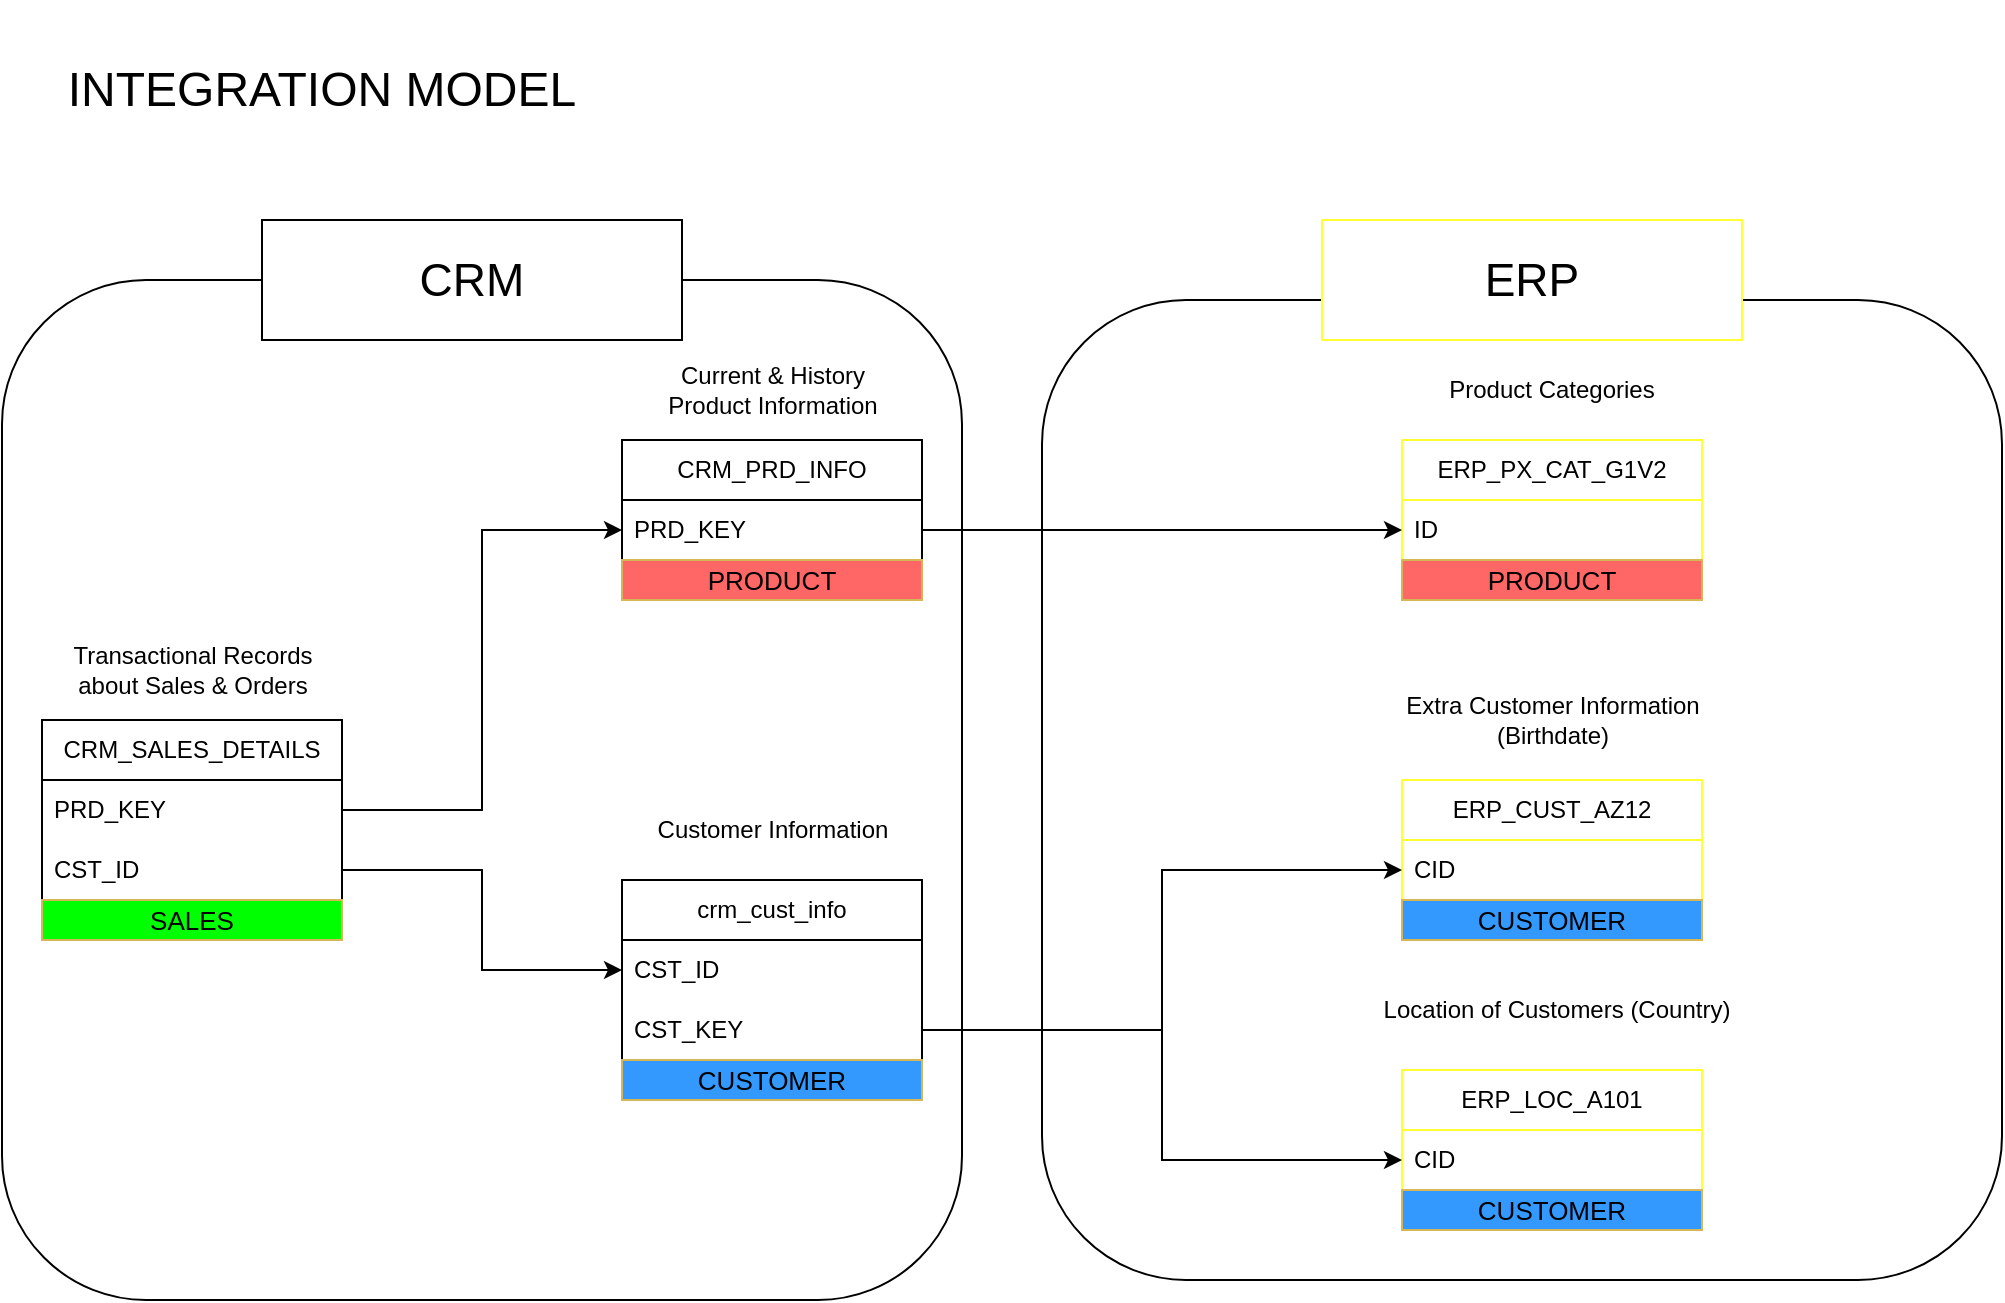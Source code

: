 <mxfile version="26.2.2">
  <diagram name="Page-1" id="PlvNMIzmS4XRTIm1E1g4">
    <mxGraphModel dx="1030" dy="1469" grid="1" gridSize="10" guides="1" tooltips="1" connect="1" arrows="1" fold="1" page="1" pageScale="1" pageWidth="1100" pageHeight="850" math="0" shadow="0">
      <root>
        <mxCell id="0" />
        <mxCell id="1" parent="0" />
        <mxCell id="gfZ1PYG2mXNHvo3DUSCq-30" value="" style="rounded=1;whiteSpace=wrap;html=1;fillColor=none;" parent="1" vertex="1">
          <mxGeometry x="20" y="30" width="480" height="510" as="geometry" />
        </mxCell>
        <mxCell id="gfZ1PYG2mXNHvo3DUSCq-29" value="" style="rounded=1;whiteSpace=wrap;html=1;fillColor=none;" parent="1" vertex="1">
          <mxGeometry x="540" y="40" width="480" height="490" as="geometry" />
        </mxCell>
        <mxCell id="gfZ1PYG2mXNHvo3DUSCq-1" value="crm_cust_info" style="swimlane;fontStyle=0;childLayout=stackLayout;horizontal=1;startSize=30;horizontalStack=0;resizeParent=1;resizeParentMax=0;resizeLast=0;collapsible=1;marginBottom=0;whiteSpace=wrap;html=1;" parent="1" vertex="1">
          <mxGeometry x="330" y="330" width="150" height="90" as="geometry" />
        </mxCell>
        <mxCell id="gfZ1PYG2mXNHvo3DUSCq-2" value="CST_ID" style="text;strokeColor=none;fillColor=none;align=left;verticalAlign=middle;spacingLeft=4;spacingRight=4;overflow=hidden;points=[[0,0.5],[1,0.5]];portConstraint=eastwest;rotatable=0;whiteSpace=wrap;html=1;" parent="gfZ1PYG2mXNHvo3DUSCq-1" vertex="1">
          <mxGeometry y="30" width="150" height="30" as="geometry" />
        </mxCell>
        <mxCell id="gfZ1PYG2mXNHvo3DUSCq-20" value="CST_KEY" style="text;strokeColor=none;fillColor=none;align=left;verticalAlign=middle;spacingLeft=4;spacingRight=4;overflow=hidden;points=[[0,0.5],[1,0.5]];portConstraint=eastwest;rotatable=0;whiteSpace=wrap;html=1;" parent="gfZ1PYG2mXNHvo3DUSCq-1" vertex="1">
          <mxGeometry y="60" width="150" height="30" as="geometry" />
        </mxCell>
        <mxCell id="gfZ1PYG2mXNHvo3DUSCq-5" value="&lt;font style=&quot;font-size: 24px;&quot;&gt;INTEGRATION MODEL&lt;/font&gt;" style="text;html=1;align=center;verticalAlign=middle;whiteSpace=wrap;rounded=0;" parent="1" vertex="1">
          <mxGeometry x="20" y="-110" width="320" height="90" as="geometry" />
        </mxCell>
        <mxCell id="gfZ1PYG2mXNHvo3DUSCq-11" value="CRM_PRD_INFO" style="swimlane;fontStyle=0;childLayout=stackLayout;horizontal=1;startSize=30;horizontalStack=0;resizeParent=1;resizeParentMax=0;resizeLast=0;collapsible=1;marginBottom=0;whiteSpace=wrap;html=1;" parent="1" vertex="1">
          <mxGeometry x="330" y="110" width="150" height="60" as="geometry" />
        </mxCell>
        <mxCell id="gfZ1PYG2mXNHvo3DUSCq-12" value="PRD_KEY" style="text;strokeColor=none;fillColor=none;align=left;verticalAlign=middle;spacingLeft=4;spacingRight=4;overflow=hidden;points=[[0,0.5],[1,0.5]];portConstraint=eastwest;rotatable=0;whiteSpace=wrap;html=1;" parent="gfZ1PYG2mXNHvo3DUSCq-11" vertex="1">
          <mxGeometry y="30" width="150" height="30" as="geometry" />
        </mxCell>
        <mxCell id="gfZ1PYG2mXNHvo3DUSCq-13" value="CRM_SALES_DETAILS" style="swimlane;fontStyle=0;childLayout=stackLayout;horizontal=1;startSize=30;horizontalStack=0;resizeParent=1;resizeParentMax=0;resizeLast=0;collapsible=1;marginBottom=0;whiteSpace=wrap;html=1;" parent="1" vertex="1">
          <mxGeometry x="40" y="250" width="150" height="90" as="geometry" />
        </mxCell>
        <mxCell id="gfZ1PYG2mXNHvo3DUSCq-14" value="PRD_KEY" style="text;strokeColor=none;fillColor=none;align=left;verticalAlign=middle;spacingLeft=4;spacingRight=4;overflow=hidden;points=[[0,0.5],[1,0.5]];portConstraint=eastwest;rotatable=0;whiteSpace=wrap;html=1;" parent="gfZ1PYG2mXNHvo3DUSCq-13" vertex="1">
          <mxGeometry y="30" width="150" height="30" as="geometry" />
        </mxCell>
        <mxCell id="gfZ1PYG2mXNHvo3DUSCq-15" value="CST_ID" style="text;strokeColor=none;fillColor=none;align=left;verticalAlign=middle;spacingLeft=4;spacingRight=4;overflow=hidden;points=[[0,0.5],[1,0.5]];portConstraint=eastwest;rotatable=0;whiteSpace=wrap;html=1;" parent="gfZ1PYG2mXNHvo3DUSCq-13" vertex="1">
          <mxGeometry y="60" width="150" height="30" as="geometry" />
        </mxCell>
        <mxCell id="gfZ1PYG2mXNHvo3DUSCq-17" style="edgeStyle=orthogonalEdgeStyle;rounded=0;orthogonalLoop=1;jettySize=auto;html=1;entryX=0;entryY=0.5;entryDx=0;entryDy=0;" parent="1" source="gfZ1PYG2mXNHvo3DUSCq-14" target="gfZ1PYG2mXNHvo3DUSCq-12" edge="1">
          <mxGeometry relative="1" as="geometry" />
        </mxCell>
        <mxCell id="gfZ1PYG2mXNHvo3DUSCq-18" value="ERP_CUST_AZ12" style="swimlane;fontStyle=0;childLayout=stackLayout;horizontal=1;startSize=30;horizontalStack=0;resizeParent=1;resizeParentMax=0;resizeLast=0;collapsible=1;marginBottom=0;whiteSpace=wrap;html=1;fillColor=default;strokeColor=#FFFF33;" parent="1" vertex="1">
          <mxGeometry x="720" y="280" width="150" height="60" as="geometry" />
        </mxCell>
        <mxCell id="gfZ1PYG2mXNHvo3DUSCq-19" value="CID" style="text;strokeColor=#FFFF33;fillColor=default;align=left;verticalAlign=middle;spacingLeft=4;spacingRight=4;overflow=hidden;points=[[0,0.5],[1,0.5]];portConstraint=eastwest;rotatable=0;whiteSpace=wrap;html=1;" parent="gfZ1PYG2mXNHvo3DUSCq-18" vertex="1">
          <mxGeometry y="30" width="150" height="30" as="geometry" />
        </mxCell>
        <mxCell id="gfZ1PYG2mXNHvo3DUSCq-21" style="edgeStyle=orthogonalEdgeStyle;rounded=0;orthogonalLoop=1;jettySize=auto;html=1;" parent="1" source="gfZ1PYG2mXNHvo3DUSCq-20" target="gfZ1PYG2mXNHvo3DUSCq-19" edge="1">
          <mxGeometry relative="1" as="geometry" />
        </mxCell>
        <mxCell id="gfZ1PYG2mXNHvo3DUSCq-22" style="edgeStyle=orthogonalEdgeStyle;rounded=0;orthogonalLoop=1;jettySize=auto;html=1;entryX=0;entryY=0.5;entryDx=0;entryDy=0;" parent="1" source="gfZ1PYG2mXNHvo3DUSCq-15" target="gfZ1PYG2mXNHvo3DUSCq-2" edge="1">
          <mxGeometry relative="1" as="geometry" />
        </mxCell>
        <mxCell id="gfZ1PYG2mXNHvo3DUSCq-23" value="ERP_LOC_A101" style="swimlane;fontStyle=0;childLayout=stackLayout;horizontal=1;startSize=30;horizontalStack=0;resizeParent=1;resizeParentMax=0;resizeLast=0;collapsible=1;marginBottom=0;whiteSpace=wrap;html=1;fillColor=default;strokeColor=#FFFF33;" parent="1" vertex="1">
          <mxGeometry x="720" y="425" width="150" height="60" as="geometry" />
        </mxCell>
        <mxCell id="gfZ1PYG2mXNHvo3DUSCq-24" value="CID" style="text;strokeColor=#FFFF33;fillColor=default;align=left;verticalAlign=middle;spacingLeft=4;spacingRight=4;overflow=hidden;points=[[0,0.5],[1,0.5]];portConstraint=eastwest;rotatable=0;whiteSpace=wrap;html=1;" parent="gfZ1PYG2mXNHvo3DUSCq-23" vertex="1">
          <mxGeometry y="30" width="150" height="30" as="geometry" />
        </mxCell>
        <mxCell id="gfZ1PYG2mXNHvo3DUSCq-25" style="edgeStyle=orthogonalEdgeStyle;rounded=0;orthogonalLoop=1;jettySize=auto;html=1;entryX=0;entryY=0.5;entryDx=0;entryDy=0;" parent="1" source="gfZ1PYG2mXNHvo3DUSCq-20" target="gfZ1PYG2mXNHvo3DUSCq-24" edge="1">
          <mxGeometry relative="1" as="geometry" />
        </mxCell>
        <mxCell id="gfZ1PYG2mXNHvo3DUSCq-26" value="ERP_PX_CAT_G1V2" style="swimlane;fontStyle=0;childLayout=stackLayout;horizontal=1;startSize=30;horizontalStack=0;resizeParent=1;resizeParentMax=0;resizeLast=0;collapsible=1;marginBottom=0;whiteSpace=wrap;html=1;fillColor=default;strokeColor=#FFFF33;" parent="1" vertex="1">
          <mxGeometry x="720" y="110" width="150" height="60" as="geometry" />
        </mxCell>
        <mxCell id="gfZ1PYG2mXNHvo3DUSCq-27" value="ID" style="text;strokeColor=#FFFF33;fillColor=default;align=left;verticalAlign=middle;spacingLeft=4;spacingRight=4;overflow=hidden;points=[[0,0.5],[1,0.5]];portConstraint=eastwest;rotatable=0;whiteSpace=wrap;html=1;" parent="gfZ1PYG2mXNHvo3DUSCq-26" vertex="1">
          <mxGeometry y="30" width="150" height="30" as="geometry" />
        </mxCell>
        <mxCell id="gfZ1PYG2mXNHvo3DUSCq-28" style="edgeStyle=orthogonalEdgeStyle;rounded=0;orthogonalLoop=1;jettySize=auto;html=1;entryX=0;entryY=0.5;entryDx=0;entryDy=0;" parent="1" source="gfZ1PYG2mXNHvo3DUSCq-12" target="gfZ1PYG2mXNHvo3DUSCq-27" edge="1">
          <mxGeometry relative="1" as="geometry" />
        </mxCell>
        <mxCell id="gfZ1PYG2mXNHvo3DUSCq-31" value="CRM" style="rounded=0;whiteSpace=wrap;html=1;fontSize=23;" parent="1" vertex="1">
          <mxGeometry x="150" width="210" height="60" as="geometry" />
        </mxCell>
        <mxCell id="gfZ1PYG2mXNHvo3DUSCq-32" value="ERP" style="rounded=0;whiteSpace=wrap;html=1;fontSize=23;fillColor=default;strokeColor=#FFFF33;" parent="1" vertex="1">
          <mxGeometry x="680" width="210" height="60" as="geometry" />
        </mxCell>
        <mxCell id="mh3bCMOvz6Ldtc45RnMo-1" value="Transactional Records about Sales &amp;amp; Orders" style="text;html=1;align=center;verticalAlign=middle;whiteSpace=wrap;rounded=0;" vertex="1" parent="1">
          <mxGeometry x="52.5" y="210" width="125" height="30" as="geometry" />
        </mxCell>
        <mxCell id="mh3bCMOvz6Ldtc45RnMo-4" value="Customer Information" style="text;html=1;align=center;verticalAlign=middle;whiteSpace=wrap;rounded=0;" vertex="1" parent="1">
          <mxGeometry x="342.5" y="290" width="125" height="30" as="geometry" />
        </mxCell>
        <mxCell id="mh3bCMOvz6Ldtc45RnMo-7" value="Current &amp;amp; History Product Information" style="text;html=1;align=center;verticalAlign=middle;whiteSpace=wrap;rounded=0;" vertex="1" parent="1">
          <mxGeometry x="342.5" y="70" width="125" height="30" as="geometry" />
        </mxCell>
        <mxCell id="mh3bCMOvz6Ldtc45RnMo-8" value="Product Categories" style="text;html=1;align=center;verticalAlign=middle;whiteSpace=wrap;rounded=0;" vertex="1" parent="1">
          <mxGeometry x="735" y="70" width="120" height="30" as="geometry" />
        </mxCell>
        <mxCell id="mh3bCMOvz6Ldtc45RnMo-9" value="Extra Customer Information (Birthdate)" style="text;html=1;align=center;verticalAlign=middle;whiteSpace=wrap;rounded=0;" vertex="1" parent="1">
          <mxGeometry x="697.5" y="235" width="195" height="30" as="geometry" />
        </mxCell>
        <mxCell id="mh3bCMOvz6Ldtc45RnMo-10" value="Location of Customers (Country)" style="text;html=1;align=center;verticalAlign=middle;whiteSpace=wrap;rounded=0;" vertex="1" parent="1">
          <mxGeometry x="700" y="380" width="195" height="30" as="geometry" />
        </mxCell>
        <mxCell id="mh3bCMOvz6Ldtc45RnMo-11" value="CUSTOMER" style="text;html=1;strokeColor=#d6b656;fillColor=#3399FF;align=center;verticalAlign=middle;whiteSpace=wrap;overflow=hidden;fontSize=13;" vertex="1" parent="1">
          <mxGeometry x="720" y="485" width="150" height="20" as="geometry" />
        </mxCell>
        <mxCell id="mh3bCMOvz6Ldtc45RnMo-12" value="PRODUCT" style="text;html=1;strokeColor=#d6b656;fillColor=#FF6666;align=center;verticalAlign=middle;whiteSpace=wrap;overflow=hidden;fontSize=13;" vertex="1" parent="1">
          <mxGeometry x="720" y="170" width="150" height="20" as="geometry" />
        </mxCell>
        <mxCell id="mh3bCMOvz6Ldtc45RnMo-13" value="PRODUCT" style="text;html=1;strokeColor=#d6b656;fillColor=#FF6666;align=center;verticalAlign=middle;whiteSpace=wrap;overflow=hidden;fontSize=13;" vertex="1" parent="1">
          <mxGeometry x="330" y="170" width="150" height="20" as="geometry" />
        </mxCell>
        <mxCell id="mh3bCMOvz6Ldtc45RnMo-14" value="CUSTOMER" style="text;html=1;strokeColor=#d6b656;fillColor=#3399FF;align=center;verticalAlign=middle;whiteSpace=wrap;overflow=hidden;fontSize=13;" vertex="1" parent="1">
          <mxGeometry x="720" y="340" width="150" height="20" as="geometry" />
        </mxCell>
        <mxCell id="mh3bCMOvz6Ldtc45RnMo-15" value="CUSTOMER" style="text;html=1;strokeColor=#d6b656;fillColor=#3399FF;align=center;verticalAlign=middle;whiteSpace=wrap;overflow=hidden;fontSize=13;" vertex="1" parent="1">
          <mxGeometry x="330" y="420" width="150" height="20" as="geometry" />
        </mxCell>
        <mxCell id="mh3bCMOvz6Ldtc45RnMo-16" value="SALES" style="text;html=1;strokeColor=#d6b656;fillColor=#00FF00;align=center;verticalAlign=middle;whiteSpace=wrap;overflow=hidden;fontSize=13;fontColor=#000000;" vertex="1" parent="1">
          <mxGeometry x="40" y="340" width="150" height="20" as="geometry" />
        </mxCell>
      </root>
    </mxGraphModel>
  </diagram>
</mxfile>
